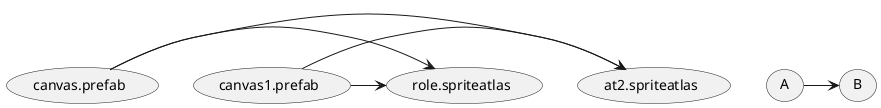 @startuml
(canvas.prefab) -> (at2.spriteatlas)
(canvas.prefab) -> (role.spriteatlas)
(canvas1.prefab) -> (at2.spriteatlas)
(canvas1.prefab) -> (role.spriteatlas)
(A)->(B)
@enduml
